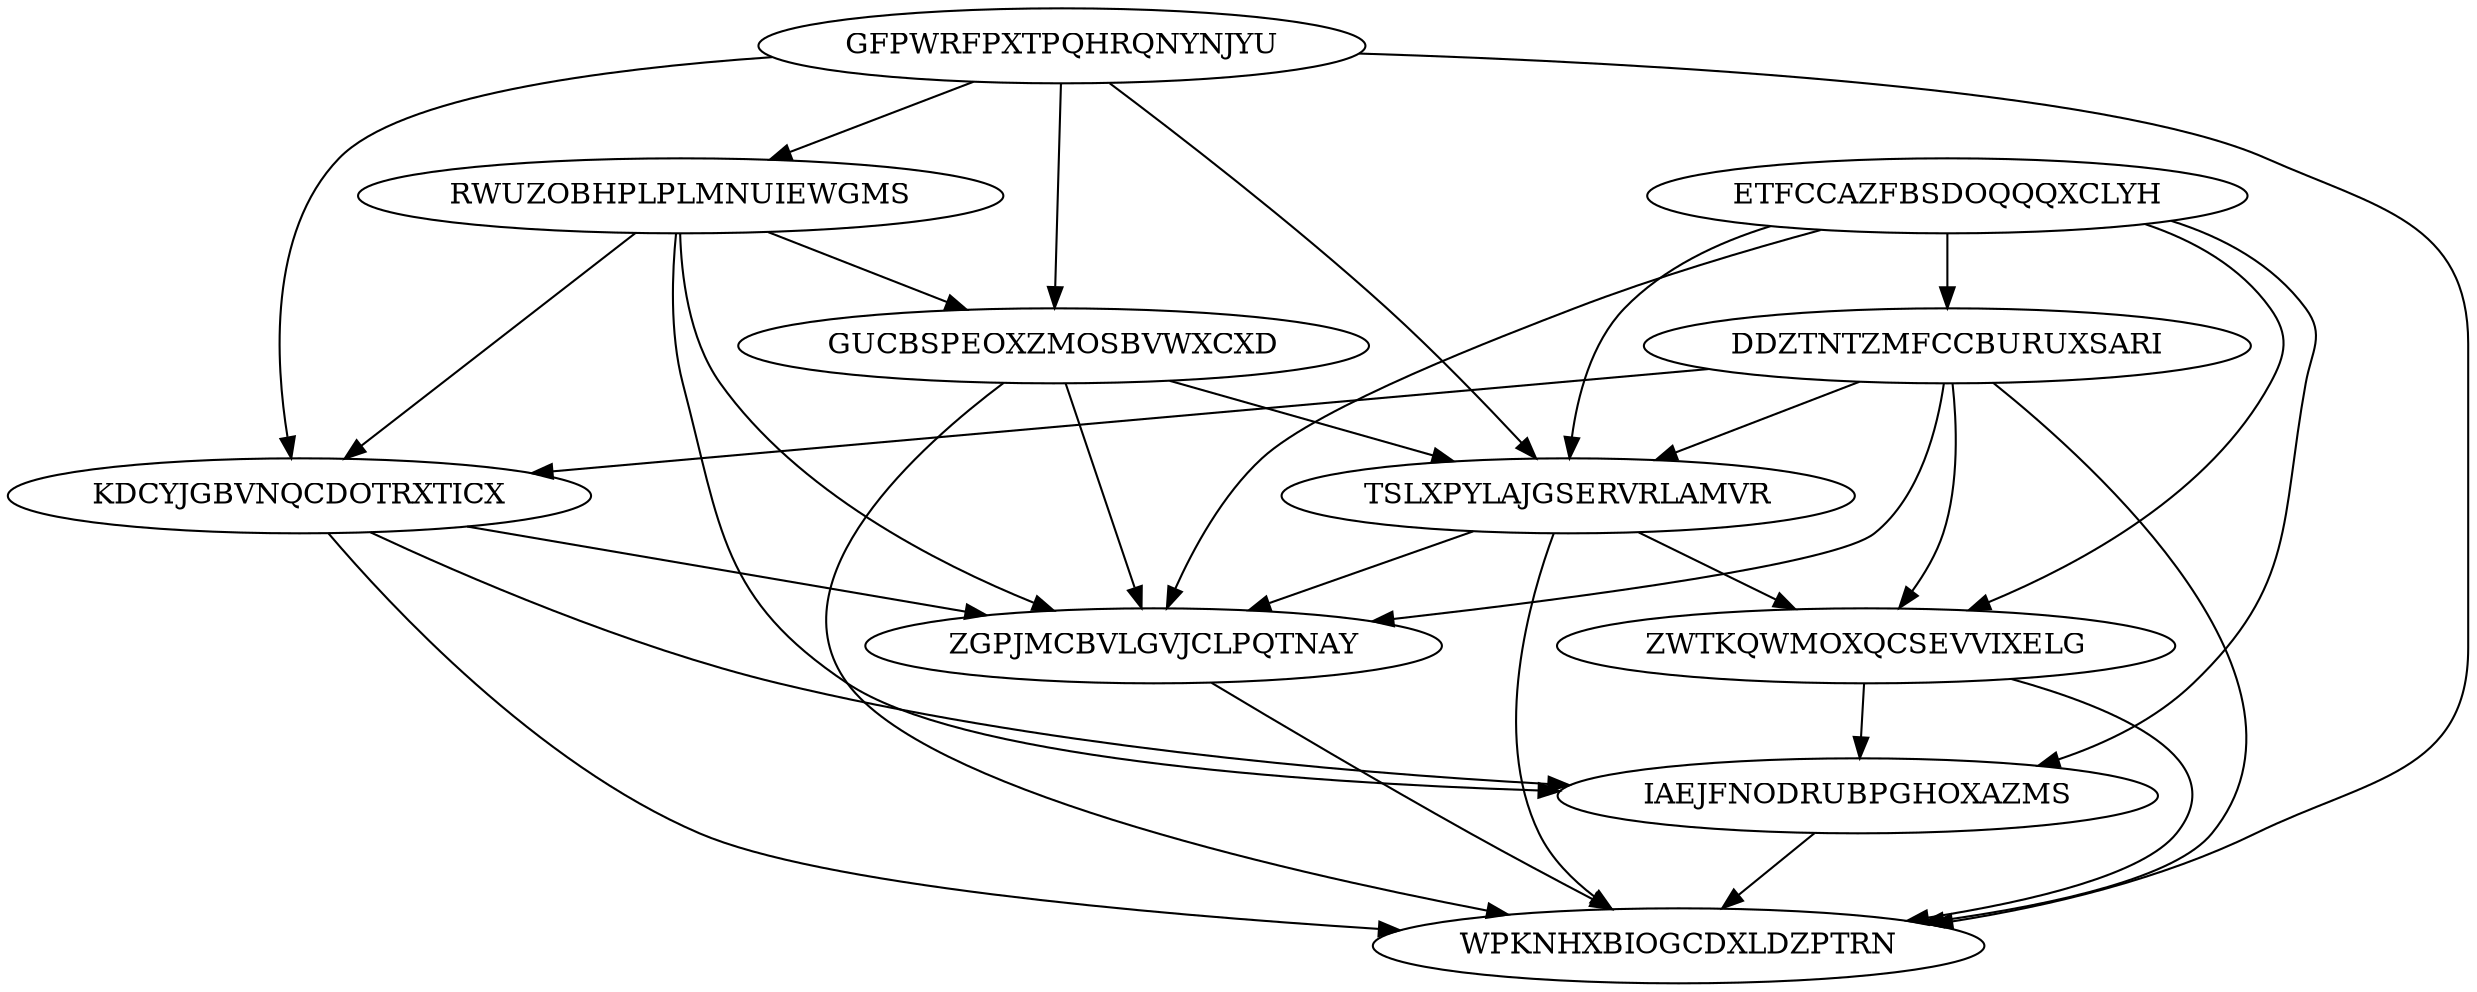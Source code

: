 digraph N11M32 {
	ETFCCAZFBSDOQQQXCLYH	[Weight=19];
	GFPWRFPXTPQHRQNYNJYU	[Weight=16];
	DDZTNTZMFCCBURUXSARI	[Weight=16];
	RWUZOBHPLPLMNUIEWGMS	[Weight=20];
	GUCBSPEOXZMOSBVWXCXD	[Weight=10];
	TSLXPYLAJGSERVRLAMVR	[Weight=10];
	KDCYJGBVNQCDOTRXTICX	[Weight=14];
	ZGPJMCBVLGVJCLPQTNAY	[Weight=14];
	ZWTKQWMOXQCSEVVIXELG	[Weight=11];
	IAEJFNODRUBPGHOXAZMS	[Weight=20];
	WPKNHXBIOGCDXLDZPTRN	[Weight=18];
	GUCBSPEOXZMOSBVWXCXD -> WPKNHXBIOGCDXLDZPTRN [Weight=14];
	ETFCCAZFBSDOQQQXCLYH -> TSLXPYLAJGSERVRLAMVR [Weight=12];
	RWUZOBHPLPLMNUIEWGMS -> ZGPJMCBVLGVJCLPQTNAY [Weight=11];
	RWUZOBHPLPLMNUIEWGMS -> GUCBSPEOXZMOSBVWXCXD [Weight=18];
	TSLXPYLAJGSERVRLAMVR -> ZGPJMCBVLGVJCLPQTNAY [Weight=16];
	ZGPJMCBVLGVJCLPQTNAY -> WPKNHXBIOGCDXLDZPTRN [Weight=17];
	DDZTNTZMFCCBURUXSARI -> ZWTKQWMOXQCSEVVIXELG [Weight=11];
	GFPWRFPXTPQHRQNYNJYU -> GUCBSPEOXZMOSBVWXCXD [Weight=18];
	ETFCCAZFBSDOQQQXCLYH -> ZWTKQWMOXQCSEVVIXELG [Weight=19];
	RWUZOBHPLPLMNUIEWGMS -> IAEJFNODRUBPGHOXAZMS [Weight=15];
	GUCBSPEOXZMOSBVWXCXD -> ZGPJMCBVLGVJCLPQTNAY [Weight=15];
	GFPWRFPXTPQHRQNYNJYU -> TSLXPYLAJGSERVRLAMVR [Weight=10];
	KDCYJGBVNQCDOTRXTICX -> ZGPJMCBVLGVJCLPQTNAY [Weight=17];
	GUCBSPEOXZMOSBVWXCXD -> TSLXPYLAJGSERVRLAMVR [Weight=12];
	RWUZOBHPLPLMNUIEWGMS -> KDCYJGBVNQCDOTRXTICX [Weight=15];
	KDCYJGBVNQCDOTRXTICX -> WPKNHXBIOGCDXLDZPTRN [Weight=10];
	DDZTNTZMFCCBURUXSARI -> ZGPJMCBVLGVJCLPQTNAY [Weight=15];
	TSLXPYLAJGSERVRLAMVR -> WPKNHXBIOGCDXLDZPTRN [Weight=16];
	ETFCCAZFBSDOQQQXCLYH -> IAEJFNODRUBPGHOXAZMS [Weight=18];
	ETFCCAZFBSDOQQQXCLYH -> ZGPJMCBVLGVJCLPQTNAY [Weight=13];
	KDCYJGBVNQCDOTRXTICX -> IAEJFNODRUBPGHOXAZMS [Weight=12];
	DDZTNTZMFCCBURUXSARI -> KDCYJGBVNQCDOTRXTICX [Weight=17];
	GFPWRFPXTPQHRQNYNJYU -> RWUZOBHPLPLMNUIEWGMS [Weight=12];
	ZWTKQWMOXQCSEVVIXELG -> WPKNHXBIOGCDXLDZPTRN [Weight=14];
	ETFCCAZFBSDOQQQXCLYH -> DDZTNTZMFCCBURUXSARI [Weight=14];
	TSLXPYLAJGSERVRLAMVR -> ZWTKQWMOXQCSEVVIXELG [Weight=12];
	GFPWRFPXTPQHRQNYNJYU -> WPKNHXBIOGCDXLDZPTRN [Weight=11];
	ZWTKQWMOXQCSEVVIXELG -> IAEJFNODRUBPGHOXAZMS [Weight=13];
	DDZTNTZMFCCBURUXSARI -> TSLXPYLAJGSERVRLAMVR [Weight=15];
	DDZTNTZMFCCBURUXSARI -> WPKNHXBIOGCDXLDZPTRN [Weight=12];
	GFPWRFPXTPQHRQNYNJYU -> KDCYJGBVNQCDOTRXTICX [Weight=10];
	IAEJFNODRUBPGHOXAZMS -> WPKNHXBIOGCDXLDZPTRN [Weight=20];
}
